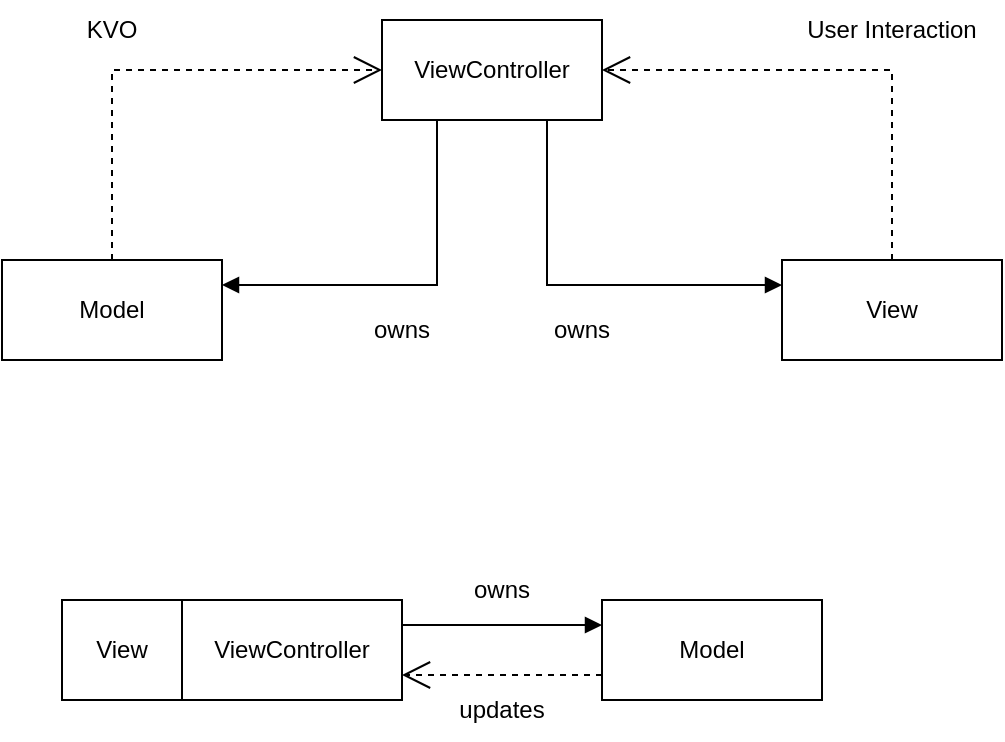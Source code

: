<mxfile version="21.5.1" type="device">
  <diagram name="Página-1" id="4rAuq2h8l0R663QP3rj1">
    <mxGraphModel dx="1306" dy="894" grid="1" gridSize="10" guides="1" tooltips="1" connect="1" arrows="1" fold="1" page="1" pageScale="1" pageWidth="4681" pageHeight="3300" math="0" shadow="0">
      <root>
        <mxCell id="0" />
        <mxCell id="1" parent="0" />
        <mxCell id="fbM_Y-bJeqW02s_SC7Hc-1" value="Model" style="html=1;whiteSpace=wrap;" vertex="1" parent="1">
          <mxGeometry x="410" y="320" width="110" height="50" as="geometry" />
        </mxCell>
        <mxCell id="fbM_Y-bJeqW02s_SC7Hc-2" value="ViewController" style="html=1;whiteSpace=wrap;" vertex="1" parent="1">
          <mxGeometry x="600" y="200" width="110" height="50" as="geometry" />
        </mxCell>
        <mxCell id="fbM_Y-bJeqW02s_SC7Hc-3" value="View" style="html=1;whiteSpace=wrap;" vertex="1" parent="1">
          <mxGeometry x="800" y="320" width="110" height="50" as="geometry" />
        </mxCell>
        <mxCell id="fbM_Y-bJeqW02s_SC7Hc-4" value="" style="endArrow=block;endFill=1;html=1;edgeStyle=orthogonalEdgeStyle;align=left;verticalAlign=top;rounded=0;exitX=0.25;exitY=1;exitDx=0;exitDy=0;entryX=1;entryY=0.25;entryDx=0;entryDy=0;" edge="1" parent="1" source="fbM_Y-bJeqW02s_SC7Hc-2" target="fbM_Y-bJeqW02s_SC7Hc-1">
          <mxGeometry x="-1" relative="1" as="geometry">
            <mxPoint x="580" y="460" as="sourcePoint" />
            <mxPoint x="740" y="460" as="targetPoint" />
          </mxGeometry>
        </mxCell>
        <mxCell id="fbM_Y-bJeqW02s_SC7Hc-6" value="" style="endArrow=block;endFill=1;html=1;edgeStyle=orthogonalEdgeStyle;align=left;verticalAlign=top;rounded=0;exitX=0.75;exitY=1;exitDx=0;exitDy=0;entryX=0;entryY=0.25;entryDx=0;entryDy=0;" edge="1" parent="1" source="fbM_Y-bJeqW02s_SC7Hc-2" target="fbM_Y-bJeqW02s_SC7Hc-3">
          <mxGeometry x="-1" relative="1" as="geometry">
            <mxPoint x="638" y="260" as="sourcePoint" />
            <mxPoint x="530" y="343" as="targetPoint" />
          </mxGeometry>
        </mxCell>
        <mxCell id="fbM_Y-bJeqW02s_SC7Hc-7" value="" style="endArrow=open;endSize=12;dashed=1;html=1;rounded=0;exitX=0.5;exitY=0;exitDx=0;exitDy=0;entryX=0;entryY=0.5;entryDx=0;entryDy=0;edgeStyle=orthogonalEdgeStyle;" edge="1" parent="1" source="fbM_Y-bJeqW02s_SC7Hc-1" target="fbM_Y-bJeqW02s_SC7Hc-2">
          <mxGeometry width="160" relative="1" as="geometry">
            <mxPoint x="500" y="560" as="sourcePoint" />
            <mxPoint x="660" y="560" as="targetPoint" />
          </mxGeometry>
        </mxCell>
        <mxCell id="fbM_Y-bJeqW02s_SC7Hc-8" value="" style="endArrow=open;endSize=12;dashed=1;html=1;rounded=0;exitX=0.5;exitY=0;exitDx=0;exitDy=0;entryX=1;entryY=0.5;entryDx=0;entryDy=0;edgeStyle=orthogonalEdgeStyle;" edge="1" parent="1" source="fbM_Y-bJeqW02s_SC7Hc-3" target="fbM_Y-bJeqW02s_SC7Hc-2">
          <mxGeometry width="160" relative="1" as="geometry">
            <mxPoint x="475" y="330" as="sourcePoint" />
            <mxPoint x="610" y="235" as="targetPoint" />
          </mxGeometry>
        </mxCell>
        <mxCell id="fbM_Y-bJeqW02s_SC7Hc-10" value="View" style="html=1;whiteSpace=wrap;" vertex="1" parent="1">
          <mxGeometry x="440" y="490" width="60" height="50" as="geometry" />
        </mxCell>
        <mxCell id="fbM_Y-bJeqW02s_SC7Hc-11" value="ViewController" style="html=1;whiteSpace=wrap;" vertex="1" parent="1">
          <mxGeometry x="500" y="490" width="110" height="50" as="geometry" />
        </mxCell>
        <mxCell id="fbM_Y-bJeqW02s_SC7Hc-12" value="Model" style="html=1;whiteSpace=wrap;" vertex="1" parent="1">
          <mxGeometry x="710" y="490" width="110" height="50" as="geometry" />
        </mxCell>
        <mxCell id="fbM_Y-bJeqW02s_SC7Hc-13" value="" style="endArrow=block;endFill=1;html=1;edgeStyle=orthogonalEdgeStyle;align=left;verticalAlign=top;rounded=0;exitX=1;exitY=0.25;exitDx=0;exitDy=0;entryX=0;entryY=0.25;entryDx=0;entryDy=0;" edge="1" parent="1" source="fbM_Y-bJeqW02s_SC7Hc-11" target="fbM_Y-bJeqW02s_SC7Hc-12">
          <mxGeometry x="-1" relative="1" as="geometry">
            <mxPoint x="710" y="390" as="sourcePoint" />
            <mxPoint x="602" y="473" as="targetPoint" />
          </mxGeometry>
        </mxCell>
        <mxCell id="fbM_Y-bJeqW02s_SC7Hc-14" value="" style="endArrow=open;endSize=12;dashed=1;html=1;rounded=0;exitX=0;exitY=0.75;exitDx=0;exitDy=0;entryX=1;entryY=0.75;entryDx=0;entryDy=0;edgeStyle=orthogonalEdgeStyle;" edge="1" parent="1" source="fbM_Y-bJeqW02s_SC7Hc-12" target="fbM_Y-bJeqW02s_SC7Hc-11">
          <mxGeometry width="160" relative="1" as="geometry">
            <mxPoint x="570" y="465" as="sourcePoint" />
            <mxPoint x="705" y="370" as="targetPoint" />
          </mxGeometry>
        </mxCell>
        <mxCell id="fbM_Y-bJeqW02s_SC7Hc-15" value="owns" style="text;html=1;strokeColor=none;fillColor=none;align=center;verticalAlign=middle;whiteSpace=wrap;rounded=0;" vertex="1" parent="1">
          <mxGeometry x="630" y="470" width="60" height="30" as="geometry" />
        </mxCell>
        <mxCell id="fbM_Y-bJeqW02s_SC7Hc-16" value="updates" style="text;html=1;strokeColor=none;fillColor=none;align=center;verticalAlign=middle;whiteSpace=wrap;rounded=0;" vertex="1" parent="1">
          <mxGeometry x="630" y="530" width="60" height="30" as="geometry" />
        </mxCell>
        <mxCell id="fbM_Y-bJeqW02s_SC7Hc-17" value="owns" style="text;html=1;strokeColor=none;fillColor=none;align=center;verticalAlign=middle;whiteSpace=wrap;rounded=0;" vertex="1" parent="1">
          <mxGeometry x="670" y="340" width="60" height="30" as="geometry" />
        </mxCell>
        <mxCell id="fbM_Y-bJeqW02s_SC7Hc-18" value="owns" style="text;html=1;strokeColor=none;fillColor=none;align=center;verticalAlign=middle;whiteSpace=wrap;rounded=0;" vertex="1" parent="1">
          <mxGeometry x="580" y="340" width="60" height="30" as="geometry" />
        </mxCell>
        <mxCell id="fbM_Y-bJeqW02s_SC7Hc-19" value="KVO" style="text;html=1;strokeColor=none;fillColor=none;align=center;verticalAlign=middle;whiteSpace=wrap;rounded=0;" vertex="1" parent="1">
          <mxGeometry x="435" y="190" width="60" height="30" as="geometry" />
        </mxCell>
        <mxCell id="fbM_Y-bJeqW02s_SC7Hc-20" value="User Interaction" style="text;html=1;strokeColor=none;fillColor=none;align=center;verticalAlign=middle;whiteSpace=wrap;rounded=0;" vertex="1" parent="1">
          <mxGeometry x="800" y="190" width="110" height="30" as="geometry" />
        </mxCell>
      </root>
    </mxGraphModel>
  </diagram>
</mxfile>
